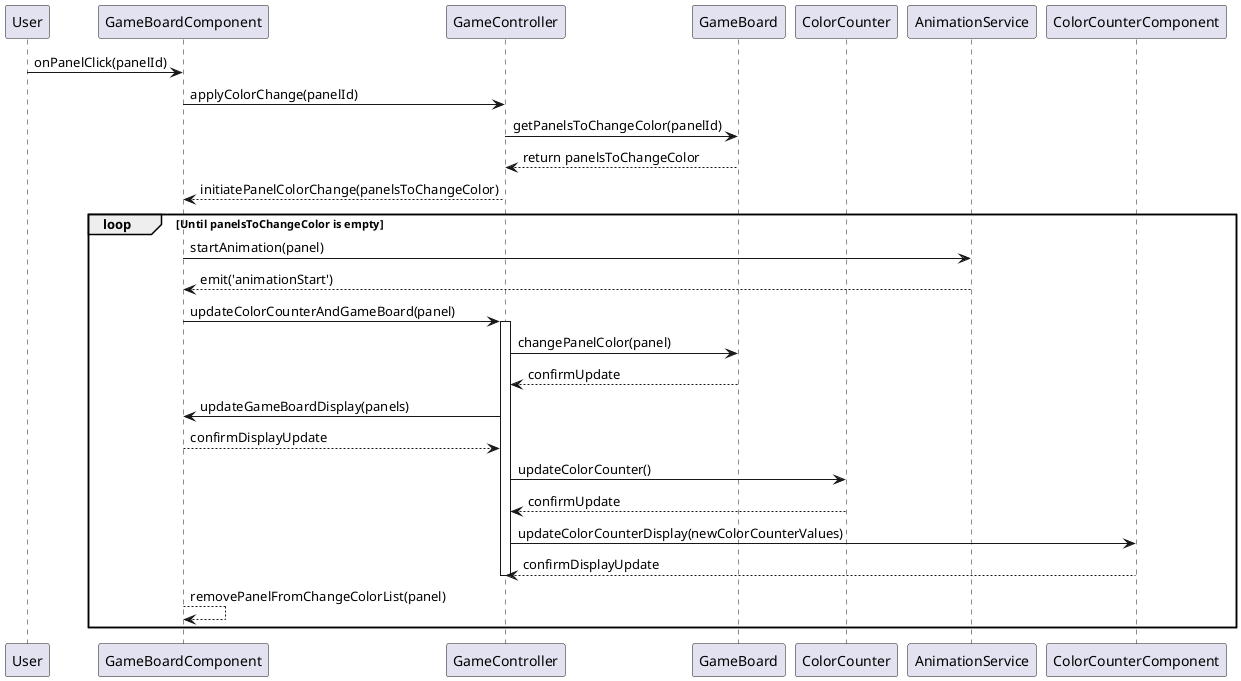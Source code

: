 @startuml
participant User
participant GameBoardComponent
participant GameController
participant GameBoard
participant ColorCounter
participant AnimationService
participant ColorCounterComponent

User -> GameBoardComponent : onPanelClick(panelId)
GameBoardComponent -> GameController : applyColorChange(panelId)
GameController -> GameBoard : getPanelsToChangeColor(panelId)
GameBoard --> GameController : return panelsToChangeColor
GameController --> GameBoardComponent : initiatePanelColorChange(panelsToChangeColor)
loop Until panelsToChangeColor is empty
    GameBoardComponent -> AnimationService : startAnimation(panel)
    AnimationService --> GameBoardComponent : emit('animationStart')
    GameBoardComponent -> GameController : updateColorCounterAndGameBoard(panel)
    activate GameController
    GameController -> GameBoard : changePanelColor(panel)
    GameBoard --> GameController : confirmUpdate
    GameController -> GameBoardComponent : updateGameBoardDisplay(panels)
    GameBoardComponent --> GameController : confirmDisplayUpdate
    GameController -> ColorCounter : updateColorCounter()
    ColorCounter --> GameController : confirmUpdate
    GameController -> ColorCounterComponent : updateColorCounterDisplay(newColorCounterValues)
    ColorCounterComponent --> GameController : confirmDisplayUpdate
    deactivate GameController
    GameBoardComponent --> GameBoardComponent : removePanelFromChangeColorList(panel)
end
@enduml